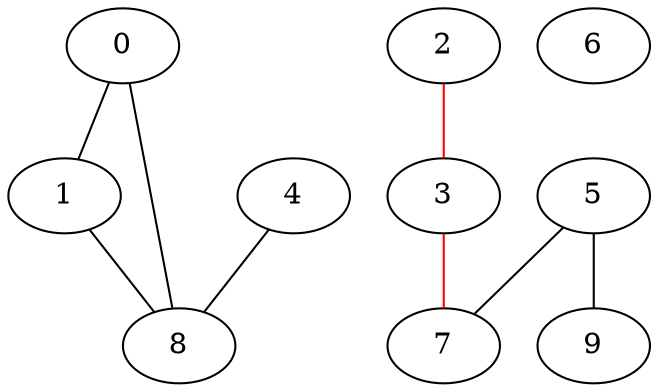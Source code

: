 graph test32
 { 
0 -- 1 ;
0 -- 8 ;
1 -- 8 ;
2 -- 3  [color=red];
3 -- 7  [color=red];
4 -- 8 ;
5 -- 7 ;
5 -- 9 ;
6
7
8
9

}